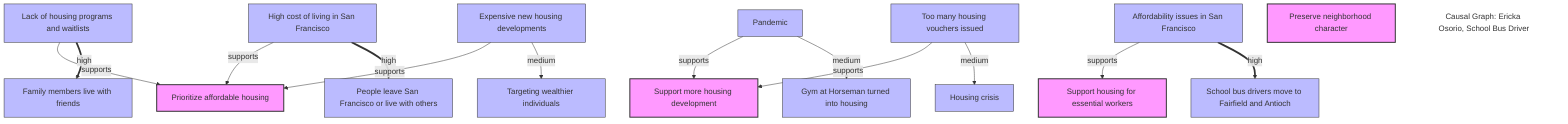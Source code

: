 graph TD;
    n0["High cost of living in San Francisco"]:::factorNode;
    n1["People leave San Francisco or live with others"]:::factorNode;
    n2["Lack of housing programs and waitlists"]:::factorNode;
    n3["Family members live with friends"]:::factorNode;
    n4["Pandemic"]:::factorNode;
    n5["Gym at Horseman turned into housing"]:::factorNode;
    n6["Expensive new housing developments"]:::factorNode;
    n7["Targeting wealthier individuals"]:::factorNode;
    n8["Too many housing vouchers issued"]:::factorNode;
    n9["Housing crisis"]:::factorNode;
    n10["Affordability issues in San Francisco"]:::factorNode;
    n11["School bus drivers move to Fairfield and Antioch"]:::factorNode;
    n12["Support more housing development"]:::stanceNode;
    n13["Preserve neighborhood character"]:::stanceNode;
    n14["Prioritize affordable housing"]:::stanceNode;
    n15["Support housing for essential workers"]:::stanceNode;
    n0 ==>|high| n1;
    n0 -->|supports| n14;
    n2 ==>|high| n3;
    n2 -->|supports| n14;
    n4 -->|medium| n5;
    n4 -->|supports| n12;
    n6 -->|medium| n7;
    n6 -->|supports| n14;
    n8 -->|medium| n9;
    n8 -->|supports| n12;
    n10 ==>|high| n11;
    n10 -->|supports| n15;
    classDef stanceNode fill:#f9f,stroke:#333,stroke-width:2px;
    classDef factorNode fill:#bbf,stroke:#333,stroke-width:1px;
    title["Causal Graph: Ericka Osorio, School Bus Driver"]:::title;
    classDef title fill:none,stroke:none;